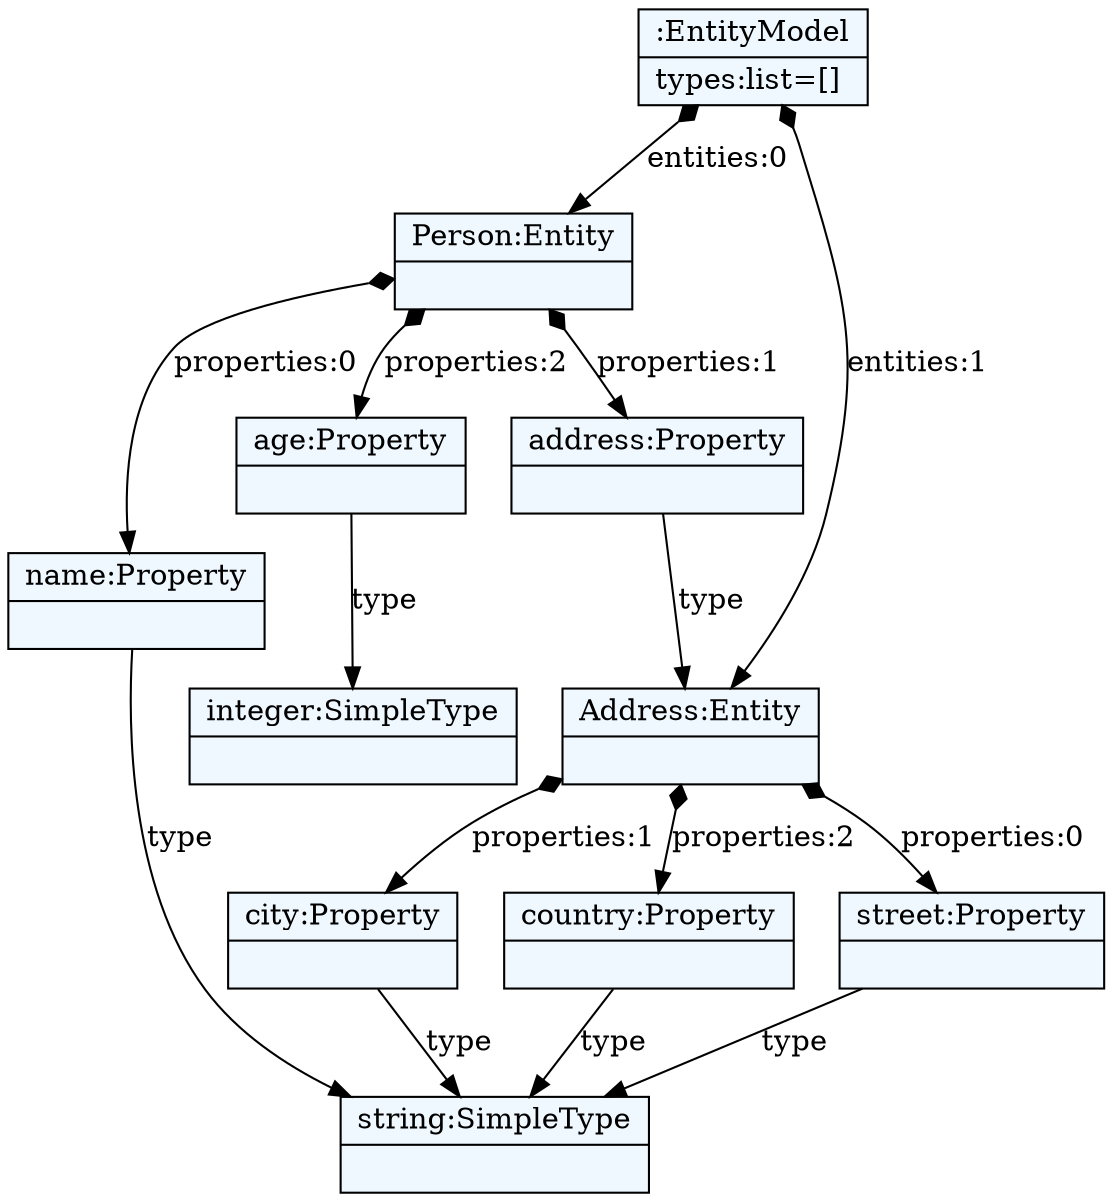 
    digraph textX {
    fontname = "Bitstream Vera Sans"
    fontsize = 8
    node[
        shape=record,
        style=filled,
        fillcolor=aliceblue
    ]
    nodesep = 0.3
    edge[dir=black,arrowtail=empty]


1728650009232 -> 1728650008848 [label="entities:0" arrowtail=diamond dir=both]
1728650008848 -> 1728650006640 [label="properties:0" arrowtail=diamond dir=both]
1728650006640 -> 1728634057728 [label="type" ]
1728634057728[label="{string:SimpleType|}"]
1728650006640[label="{name:Property|}"]
1728650008848 -> 1728650006976 [label="properties:1" arrowtail=diamond dir=both]
1728650006976 -> 1728650008224 [label="type" ]
1728650008224 -> 1728650008128 [label="properties:0" arrowtail=diamond dir=both]
1728650008128 -> 1728634057728 [label="type" ]
1728650008128[label="{street:Property|}"]
1728650008224 -> 1728650008320 [label="properties:1" arrowtail=diamond dir=both]
1728650008320 -> 1728634057728 [label="type" ]
1728650008320[label="{city:Property|}"]
1728650008224 -> 1728650007312 [label="properties:2" arrowtail=diamond dir=both]
1728650007312 -> 1728634057728 [label="type" ]
1728650007312[label="{country:Property|}"]
1728650008224[label="{Address:Entity|}"]
1728650006976[label="{address:Property|}"]
1728650008848 -> 1728650007456 [label="properties:2" arrowtail=diamond dir=both]
1728650007456 -> 1728634194864 [label="type" ]
1728634194864[label="{integer:SimpleType|}"]
1728650007456[label="{age:Property|}"]
1728650008848[label="{Person:Entity|}"]
1728650009232 -> 1728650008224 [label="entities:1" arrowtail=diamond dir=both]
1728650009232[label="{:EntityModel|types:list=[]\l}"]

}
